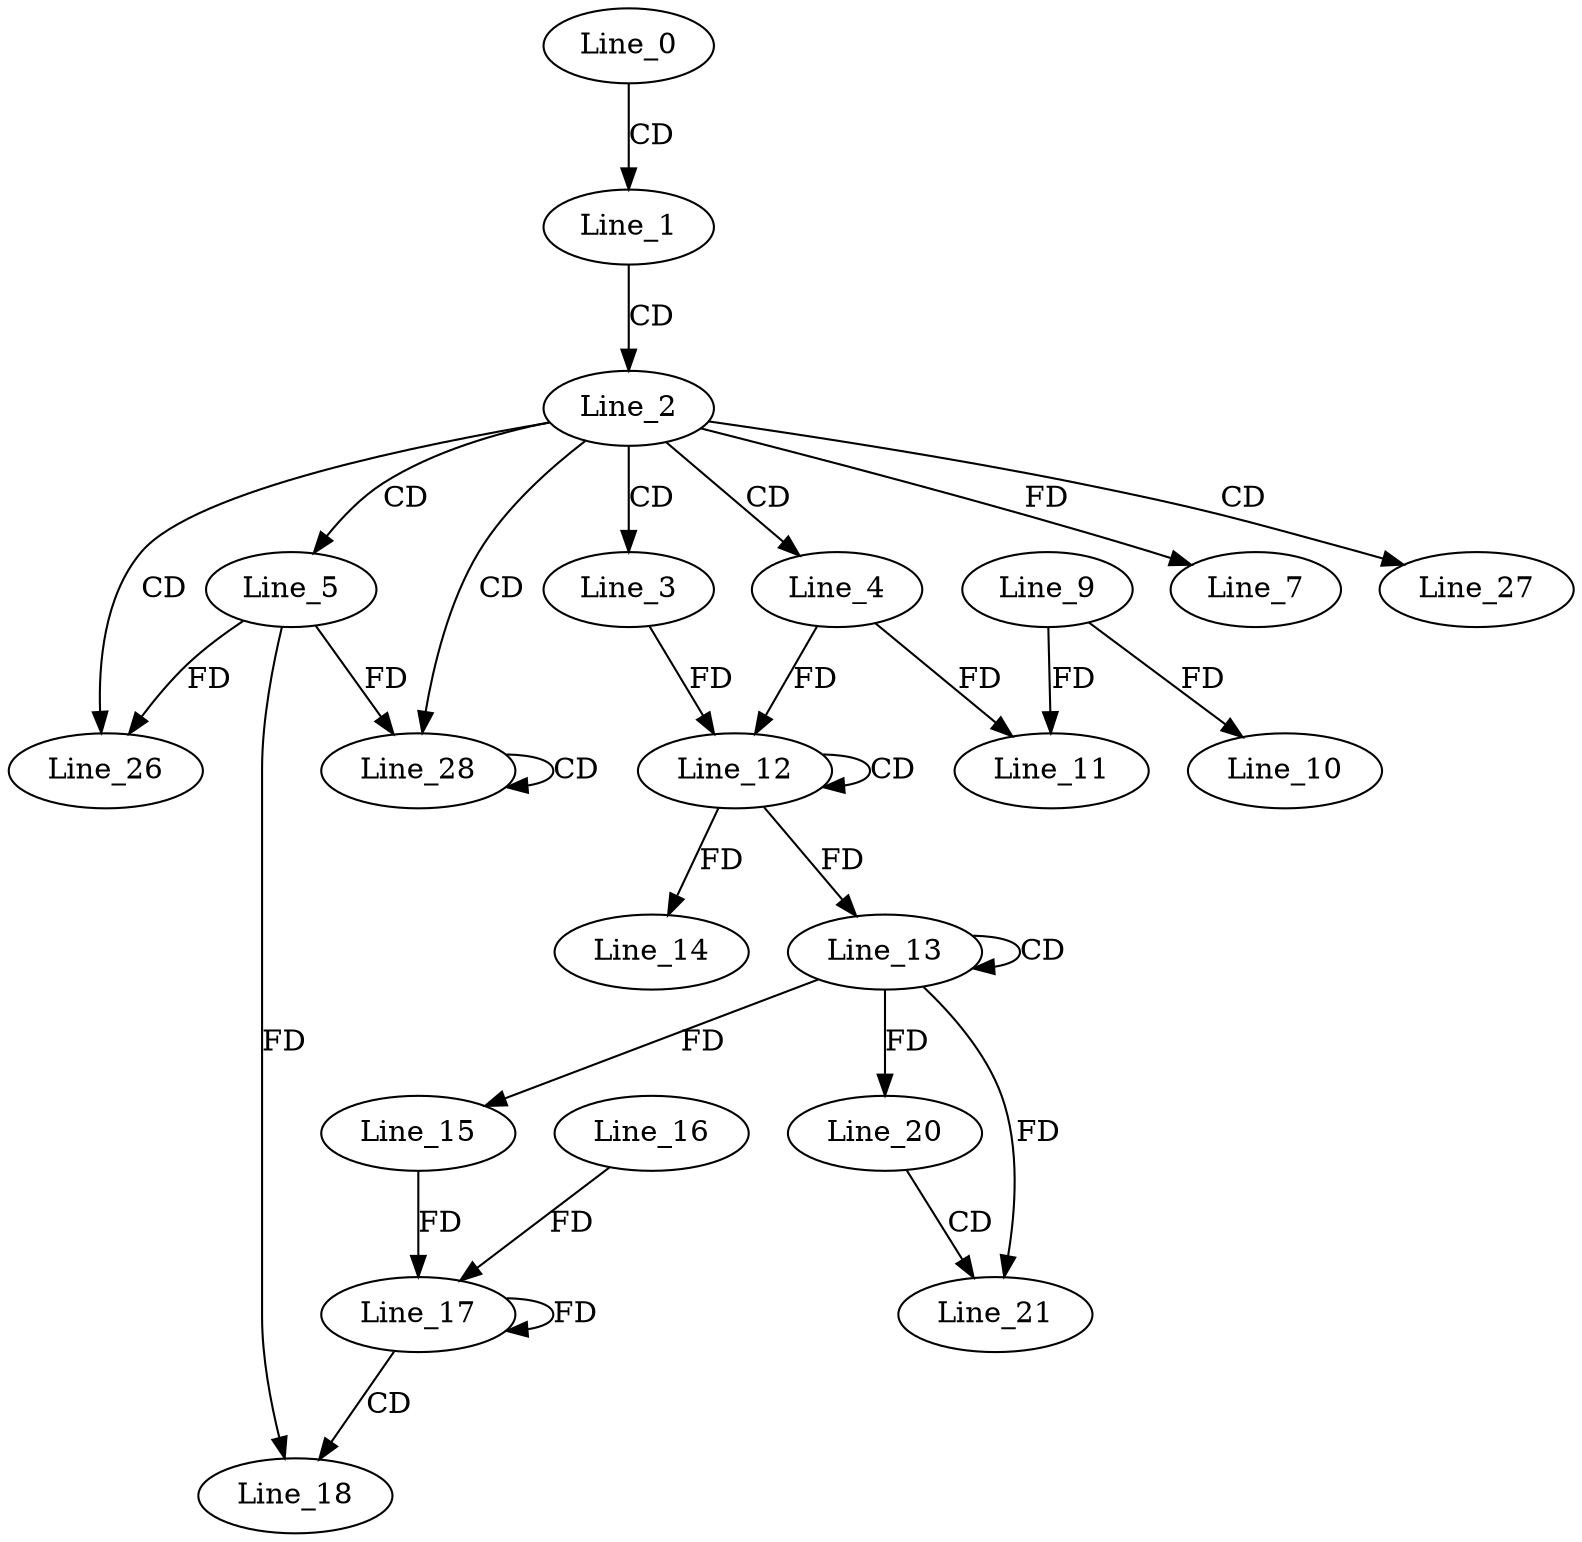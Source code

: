 digraph G {
  Line_0;
  Line_1;
  Line_2;
  Line_3;
  Line_4;
  Line_5;
  Line_7;
  Line_9;
  Line_10;
  Line_11;
  Line_12;
  Line_12;
  Line_13;
  Line_13;
  Line_14;
  Line_15;
  Line_17;
  Line_16;
  Line_17;
  Line_15;
  Line_17;
  Line_18;
  Line_20;
  Line_21;
  Line_26;
  Line_27;
  Line_28;
  Line_28;
  Line_0 -> Line_1 [ label="CD" ];
  Line_1 -> Line_2 [ label="CD" ];
  Line_2 -> Line_3 [ label="CD" ];
  Line_2 -> Line_4 [ label="CD" ];
  Line_2 -> Line_5 [ label="CD" ];
  Line_2 -> Line_7 [ label="FD" ];
  Line_9 -> Line_10 [ label="FD" ];
  Line_4 -> Line_11 [ label="FD" ];
  Line_9 -> Line_11 [ label="FD" ];
  Line_12 -> Line_12 [ label="CD" ];
  Line_3 -> Line_12 [ label="FD" ];
  Line_4 -> Line_12 [ label="FD" ];
  Line_13 -> Line_13 [ label="CD" ];
  Line_12 -> Line_13 [ label="FD" ];
  Line_12 -> Line_14 [ label="FD" ];
  Line_13 -> Line_15 [ label="FD" ];
  Line_17 -> Line_17 [ label="FD" ];
  Line_16 -> Line_17 [ label="FD" ];
  Line_15 -> Line_17 [ label="FD" ];
  Line_17 -> Line_18 [ label="CD" ];
  Line_5 -> Line_18 [ label="FD" ];
  Line_13 -> Line_20 [ label="FD" ];
  Line_20 -> Line_21 [ label="CD" ];
  Line_13 -> Line_21 [ label="FD" ];
  Line_2 -> Line_26 [ label="CD" ];
  Line_5 -> Line_26 [ label="FD" ];
  Line_2 -> Line_27 [ label="CD" ];
  Line_2 -> Line_28 [ label="CD" ];
  Line_28 -> Line_28 [ label="CD" ];
  Line_5 -> Line_28 [ label="FD" ];
}
